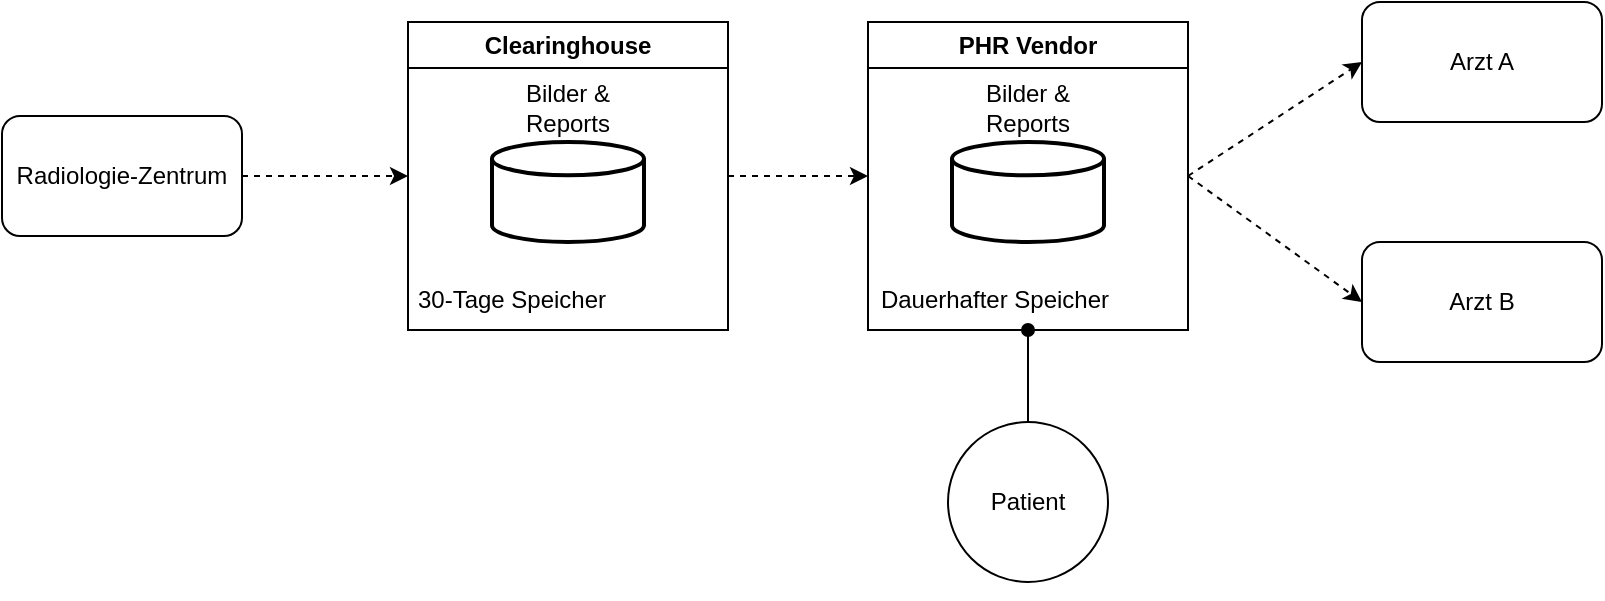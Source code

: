 <mxfile version="20.8.16" type="embed">
    <diagram id="nS-_FfMNbykbzj3_wttg" name="Page-1">
        <mxGraphModel dx="974" dy="747" grid="1" gridSize="10" guides="1" tooltips="1" connect="1" arrows="1" fold="1" page="1" pageScale="1" pageWidth="827" pageHeight="1169" math="0" shadow="0">
            <root>
                <mxCell id="0"/>
                <mxCell id="1" parent="0"/>
                <mxCell id="18" style="edgeStyle=none;html=1;exitX=1;exitY=0.5;exitDx=0;exitDy=0;entryX=0;entryY=0.5;entryDx=0;entryDy=0;dashed=1;" edge="1" parent="1" source="2" target="9">
                    <mxGeometry relative="1" as="geometry"/>
                </mxCell>
                <mxCell id="2" value="Clearinghouse" style="swimlane;whiteSpace=wrap;html=1;" vertex="1" parent="1">
                    <mxGeometry x="217" y="240" width="160" height="154" as="geometry"/>
                </mxCell>
                <mxCell id="3" value="Bilder &amp;amp; Reports" style="strokeWidth=2;html=1;shape=mxgraph.flowchart.database;whiteSpace=wrap;labelPosition=center;verticalLabelPosition=top;align=center;verticalAlign=bottom;" vertex="1" parent="2">
                    <mxGeometry x="42" y="60" width="76" height="50" as="geometry"/>
                </mxCell>
                <mxCell id="8" value="30-Tage Speicher" style="text;html=1;strokeColor=none;fillColor=none;align=center;verticalAlign=middle;whiteSpace=wrap;rounded=0;" vertex="1" parent="2">
                    <mxGeometry x="-3" y="124" width="110" height="30" as="geometry"/>
                </mxCell>
                <mxCell id="22" style="edgeStyle=none;html=1;exitX=1;exitY=0.5;exitDx=0;exitDy=0;entryX=0;entryY=0.5;entryDx=0;entryDy=0;dashed=1;" edge="1" parent="1" source="9" target="19">
                    <mxGeometry relative="1" as="geometry"/>
                </mxCell>
                <mxCell id="23" style="edgeStyle=none;html=1;exitX=1;exitY=0.5;exitDx=0;exitDy=0;entryX=0;entryY=0.5;entryDx=0;entryDy=0;dashed=1;" edge="1" parent="1" source="9" target="20">
                    <mxGeometry relative="1" as="geometry"/>
                </mxCell>
                <mxCell id="9" value="PHR Vendor" style="swimlane;whiteSpace=wrap;html=1;" vertex="1" parent="1">
                    <mxGeometry x="447" y="240" width="160" height="154" as="geometry"/>
                </mxCell>
                <mxCell id="10" value="Bilder &amp;amp; Reports" style="strokeWidth=2;html=1;shape=mxgraph.flowchart.database;whiteSpace=wrap;labelPosition=center;verticalLabelPosition=top;align=center;verticalAlign=bottom;" vertex="1" parent="9">
                    <mxGeometry x="42" y="60" width="76" height="50" as="geometry"/>
                </mxCell>
                <mxCell id="11" value="Dauerhafter Speicher" style="text;html=1;strokeColor=none;fillColor=none;align=center;verticalAlign=middle;whiteSpace=wrap;rounded=0;" vertex="1" parent="9">
                    <mxGeometry x="-3" y="124" width="133" height="30" as="geometry"/>
                </mxCell>
                <mxCell id="13" value="" style="endArrow=block;html=1;endFill=1;startArrow=none;startFill=1;edgeStyle=elbowEdgeStyle;elbow=vertical;exitX=0.5;exitY=1;exitDx=0;exitDy=0;" edge="1" parent="1" source="16">
                    <mxGeometry width="160" relative="1" as="geometry">
                        <mxPoint x="514" y="500" as="sourcePoint"/>
                        <mxPoint x="527" y="470" as="targetPoint"/>
                    </mxGeometry>
                </mxCell>
                <mxCell id="19" value="Arzt A" style="rounded=1;whiteSpace=wrap;html=1;" vertex="1" parent="1">
                    <mxGeometry x="694" y="230" width="120" height="60" as="geometry"/>
                </mxCell>
                <mxCell id="20" value="Arzt B" style="rounded=1;whiteSpace=wrap;html=1;" vertex="1" parent="1">
                    <mxGeometry x="694" y="350" width="120" height="60" as="geometry"/>
                </mxCell>
                <mxCell id="25" style="edgeStyle=none;html=1;exitX=1;exitY=0.5;exitDx=0;exitDy=0;entryX=0;entryY=0.5;entryDx=0;entryDy=0;dashed=1;" edge="1" parent="1" source="24" target="2">
                    <mxGeometry relative="1" as="geometry"/>
                </mxCell>
                <mxCell id="24" value="Radiologie-Zentrum" style="rounded=1;whiteSpace=wrap;html=1;" vertex="1" parent="1">
                    <mxGeometry x="14" y="287" width="120" height="60" as="geometry"/>
                </mxCell>
                <mxCell id="26" value="" style="endArrow=none;html=1;endFill=1;startArrow=oval;startFill=1;edgeStyle=elbowEdgeStyle;elbow=vertical;exitX=0.5;exitY=1;exitDx=0;exitDy=0;" edge="1" parent="1" source="9" target="16">
                    <mxGeometry width="160" relative="1" as="geometry">
                        <mxPoint x="527" y="394" as="sourcePoint"/>
                        <mxPoint x="527" y="470" as="targetPoint"/>
                    </mxGeometry>
                </mxCell>
                <mxCell id="16" value="Patient" style="ellipse;whiteSpace=wrap;html=1;aspect=fixed;" vertex="1" parent="1">
                    <mxGeometry x="487" y="440" width="80" height="80" as="geometry"/>
                </mxCell>
            </root>
        </mxGraphModel>
    </diagram>
</mxfile>
